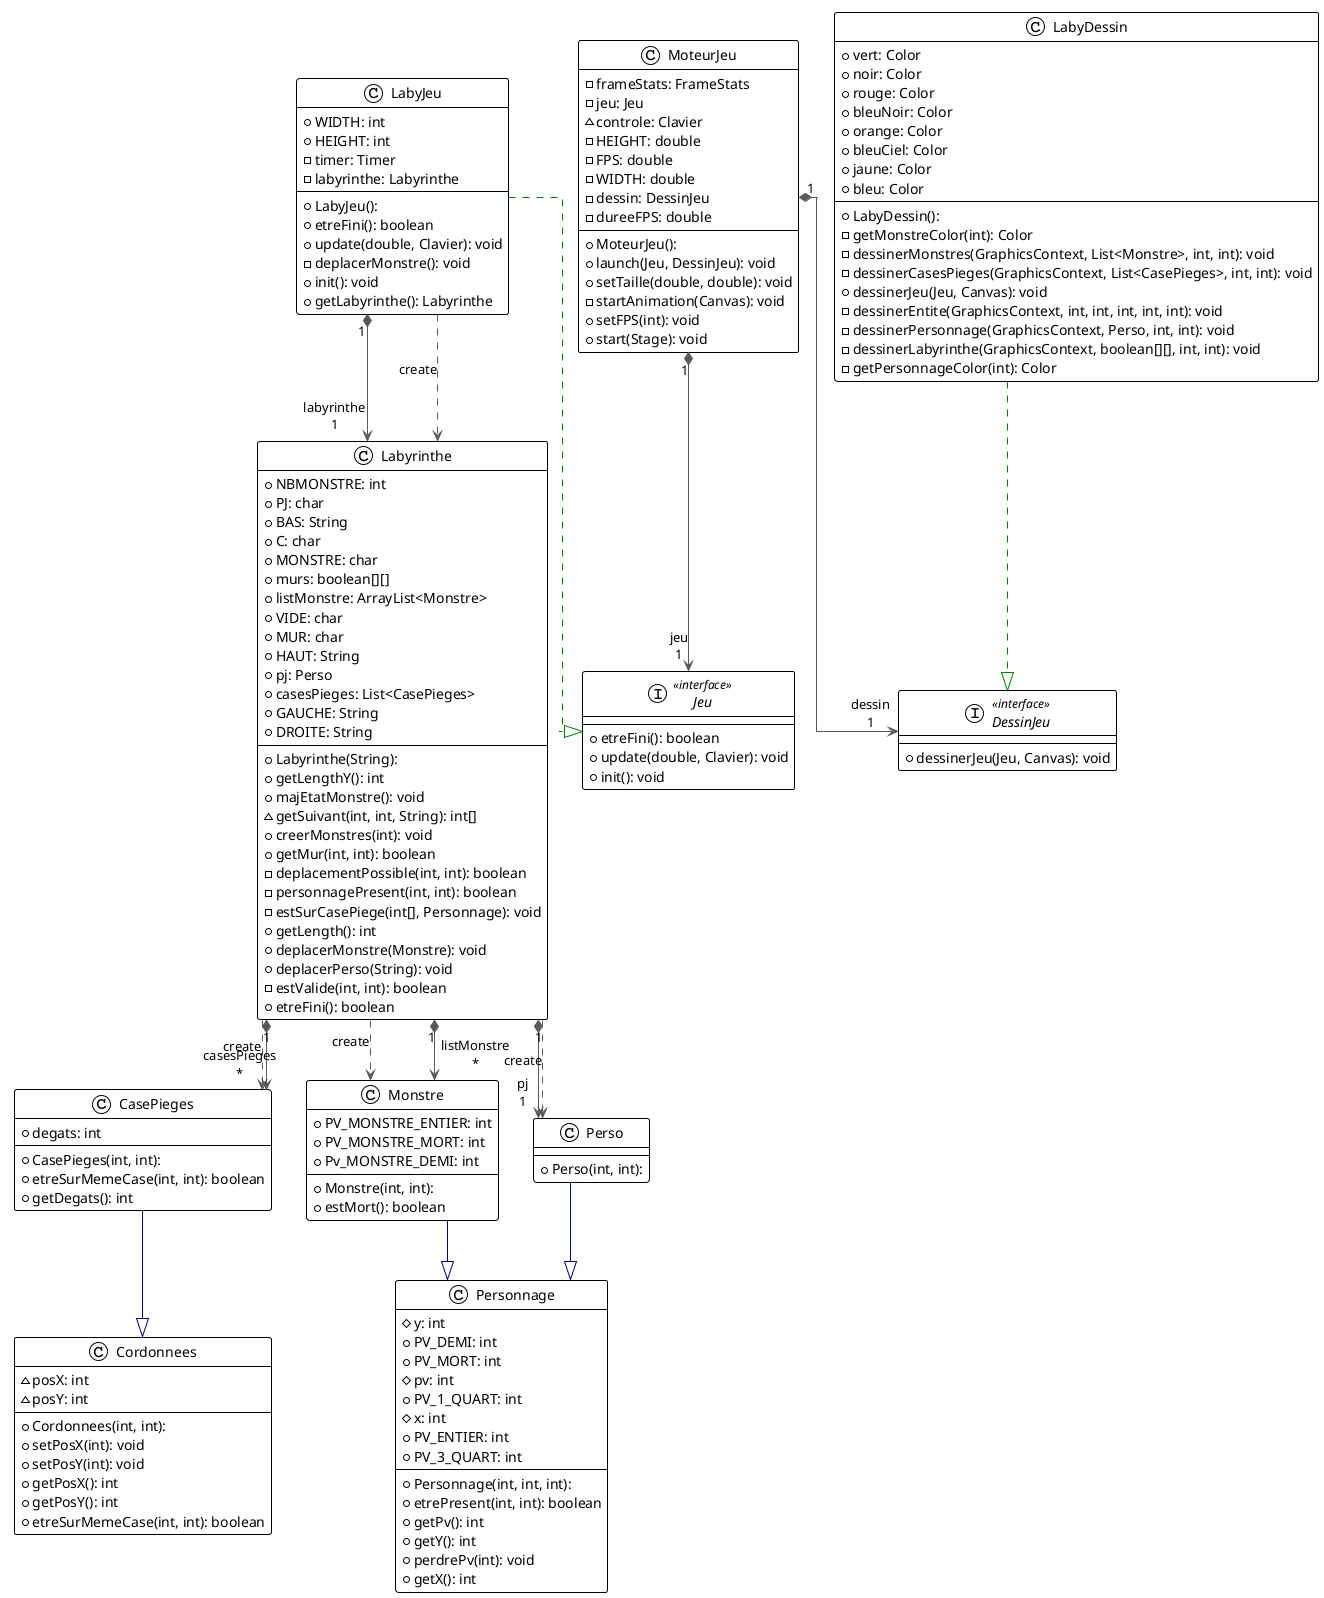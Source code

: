 @startuml

!theme plain
top to bottom direction
skinparam linetype ortho

class CasePieges {
  + CasePieges(int, int): 
  + degats: int
  + etreSurMemeCase(int, int): boolean
  + getDegats(): int
}
class Cordonnees {
  + Cordonnees(int, int): 
  ~ posX: int
  ~ posY: int
  + setPosX(int): void
  + setPosY(int): void
  + getPosX(): int
  + getPosY(): int
  + etreSurMemeCase(int, int): boolean
}
interface DessinJeu << interface >> {
  + dessinerJeu(Jeu, Canvas): void
}
interface Jeu << interface >> {
  + etreFini(): boolean
  + update(double, Clavier): void
  + init(): void
}
class LabyDessin {
  + LabyDessin(): 
  + vert: Color
  + noir: Color
  + rouge: Color
  + bleuNoir: Color
  + orange: Color
  + bleuCiel: Color
  + jaune: Color
  + bleu: Color
  - getMonstreColor(int): Color
  - dessinerMonstres(GraphicsContext, List<Monstre>, int, int): void
  - dessinerCasesPieges(GraphicsContext, List<CasePieges>, int, int): void
  + dessinerJeu(Jeu, Canvas): void
  - dessinerEntite(GraphicsContext, int, int, int, int, int): void
  - dessinerPersonnage(GraphicsContext, Perso, int, int): void
  - dessinerLabyrinthe(GraphicsContext, boolean[][], int, int): void
  - getPersonnageColor(int): Color
}
class LabyJeu {
  + LabyJeu(): 
  + WIDTH: int
  + HEIGHT: int
  - timer: Timer
  - labyrinthe: Labyrinthe
  + etreFini(): boolean
  + update(double, Clavier): void
  - deplacerMonstre(): void
  + init(): void
  + getLabyrinthe(): Labyrinthe
}
class Labyrinthe {
  + Labyrinthe(String): 
  + NBMONSTRE: int
  + PJ: char
  + BAS: String
  + C: char
  + MONSTRE: char
  + murs: boolean[][]
  + listMonstre: ArrayList<Monstre>
  + VIDE: char
  + MUR: char
  + HAUT: String
  + pj: Perso
  + casesPieges: List<CasePieges>
  + GAUCHE: String
  + DROITE: String
  + getLengthY(): int
  + majEtatMonstre(): void
  ~ getSuivant(int, int, String): int[]
  + creerMonstres(int): void
  + getMur(int, int): boolean
  - deplacementPossible(int, int): boolean
  - personnagePresent(int, int): boolean
  - estSurCasePiege(int[], Personnage): void
  + getLength(): int
  + deplacerMonstre(Monstre): void
  + deplacerPerso(String): void
  - estValide(int, int): boolean
  + etreFini(): boolean
}
class Monstre {
  + Monstre(int, int): 
  + PV_MONSTRE_ENTIER: int
  + PV_MONSTRE_MORT: int
  + Pv_MONSTRE_DEMI: int
  + estMort(): boolean
}
class MoteurJeu {
  + MoteurJeu(): 
  - frameStats: FrameStats
  - jeu: Jeu
  ~ controle: Clavier
  - HEIGHT: double
  - FPS: double
  - WIDTH: double
  - dessin: DessinJeu
  - dureeFPS: double
  + launch(Jeu, DessinJeu): void
  + setTaille(double, double): void
  - startAnimation(Canvas): void
  + setFPS(int): void
  + start(Stage): void
}
class Perso {
  + Perso(int, int): 
}
class Personnage {
  + Personnage(int, int, int): 
  # y: int
  + PV_DEMI: int
  + PV_MORT: int
  # pv: int
  + PV_1_QUART: int
  # x: int
  + PV_ENTIER: int
  + PV_3_QUART: int
  + etrePresent(int, int): boolean
  + getPv(): int
  + getY(): int
  + perdrePv(int): void
  + getX(): int
}

CasePieges  -[#000082,plain]-^  Cordonnees 
LabyDessin  -[#008200,dashed]-^  DessinJeu  
LabyJeu     -[#008200,dashed]-^  Jeu        
LabyJeu    "1" *-[#595959,plain]-> "labyrinthe\n1" Labyrinthe 
LabyJeu     -[#595959,dashed]->  Labyrinthe : "«create»"
Labyrinthe  -[#595959,dashed]->  CasePieges : "«create»"
Labyrinthe "1" *-[#595959,plain]-> "casesPieges\n*" CasePieges 
Labyrinthe  -[#595959,dashed]->  Monstre    : "«create»"
Labyrinthe "1" *-[#595959,plain]-> "listMonstre\n*" Monstre    
Labyrinthe "1" *-[#595959,plain]-> "pj\n1" Perso      
Labyrinthe  -[#595959,dashed]->  Perso      : "«create»"
Monstre     -[#000082,plain]-^  Personnage 
MoteurJeu  "1" *-[#595959,plain]-> "dessin\n1" DessinJeu  
MoteurJeu  "1" *-[#595959,plain]-> "jeu\n1" Jeu        
Perso       -[#000082,plain]-^  Personnage 
@enduml
